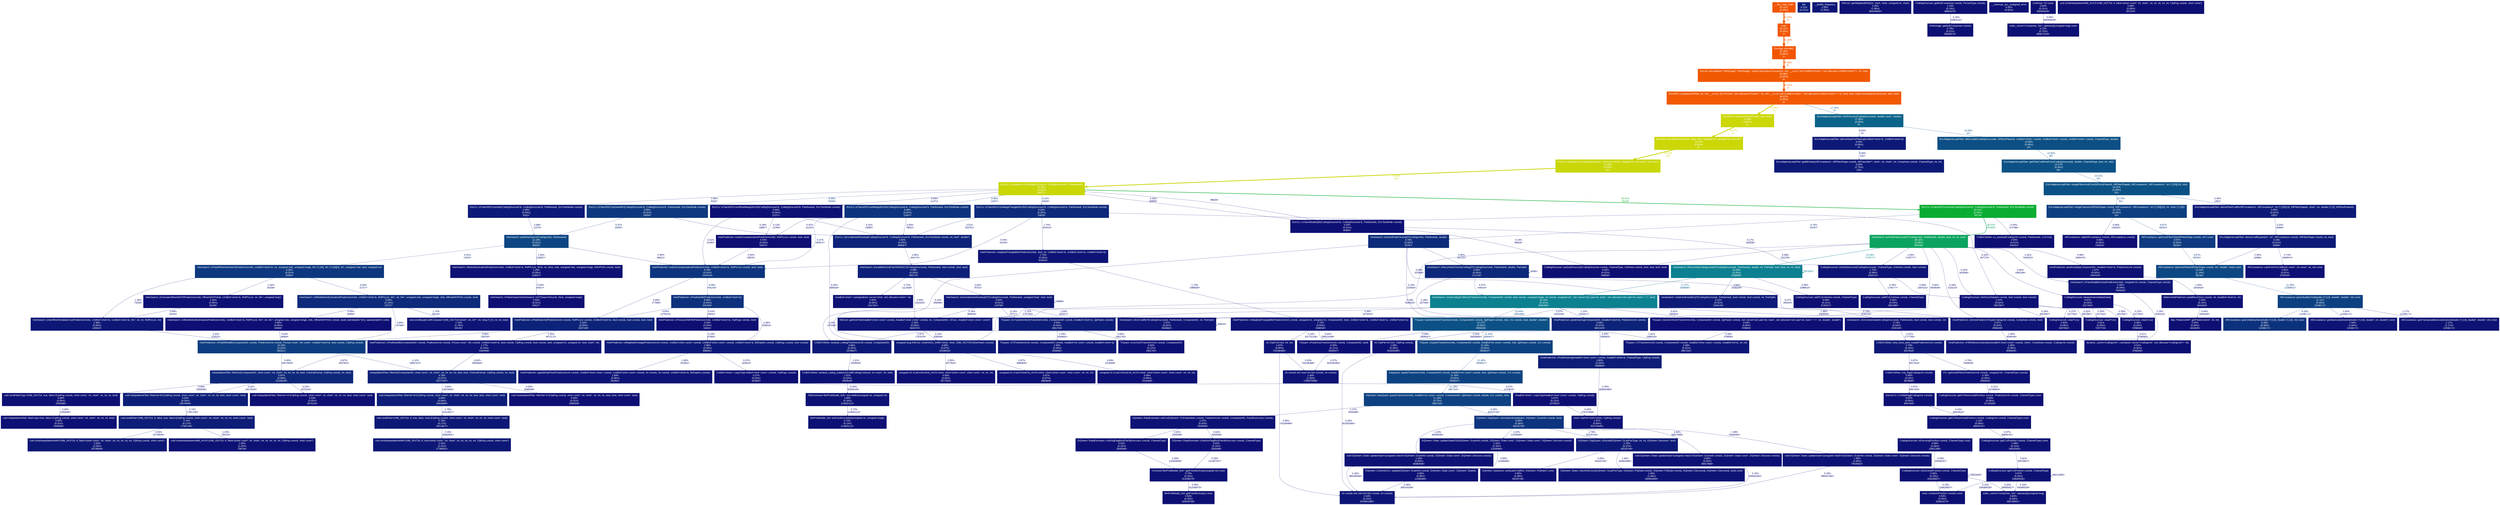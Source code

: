 digraph {
	graph [fontname=Arial, nodesep=0.125, ranksep=0.25];
	node [fontcolor=white, fontname=Arial, height=0, shape=box, style=filled, width=0];
	edge [fontname=Arial];
	1 [color="#f25502", fontcolor="#ffffff", fontsize="10.00", label="main\n91.41%\n(0.00%)\n1×"];
	1 -> 3 [arrowsize="0.96", color="#f25502", fontcolor="#f25502", fontsize="10.00", label="91.35%\n1×", labeldistance="3.65", penwidth="3.65"];
	2 [color="#f25502", fontcolor="#ffffff", fontsize="10.00", label="__libc_start_main\n91.41%\n(0.00%)"];
	2 -> 1 [arrowsize="0.96", color="#f25502", fontcolor="#f25502", fontsize="10.00", label="91.41%\n1×", labeldistance="3.66", penwidth="3.66"];
	3 [color="#f25502", fontcolor="#ffffff", fontsize="10.00", label="EncApp::encode()\n91.35%\n(0.00%)\n1×"];
	3 -> 4 [arrowsize="0.95", color="#f15802", fontcolor="#f15802", fontsize="10.00", label="90.98%\n5×", labeldistance="3.64", penwidth="3.64"];
	4 [color="#f15802", fontcolor="#ffffff", fontsize="10.00", label="EncLib::encode(bool, PelStorage*, PelStorage*, InputColourSpaceConversion, std::__cxx11::list<UnitBuf<short>*, std::allocator<UnitBuf<short>*> >&, int&)\n90.98%\n(0.00%)\n5×"];
	4 -> 5 [arrowsize="0.95", color="#f15902", fontcolor="#f15902", fontsize="10.00", label="90.97%\n2×", labeldistance="3.64", penwidth="3.64"];
	5 [color="#f15902", fontcolor="#ffffff", fontsize="10.00", label="EncGOP::compressGOP(int, int, std::__cxx11::list<Picture*, std::allocator<Picture*> >&, std::__cxx11::list<UnitBuf<short>*, std::allocator<UnitBuf<short>*> >&, bool, bool, InputColourSpaceConversion, bool, bool)\n90.97%\n(0.00%)\n2×"];
	5 -> 6 [arrowsize="0.86", color="#cbd706", fontcolor="#cbd706", fontsize="10.00", label="73.48%\n5×", labeldistance="2.94", penwidth="2.94"];
	5 -> 15 [arrowsize="0.42", color="#0c6389", fontcolor="#0c6389", fontsize="10.00", label="17.30%\n5×", labeldistance="0.69", penwidth="0.69"];
	6 [color="#cbd706", fontcolor="#ffffff", fontsize="10.00", label="EncSlice::compressSlice(Picture*, bool, bool)\n73.48%\n(0.00%)\n5×"];
	6 -> 7 [arrowsize="0.86", color="#cbd706", fontcolor="#cbd706", fontsize="10.00", label="73.47%\n5×", labeldistance="2.94", penwidth="2.94"];
	7 [color="#cbd706", fontcolor="#ffffff", fontsize="10.00", label="EncSlice::encodeCtus(Picture*, bool, bool, unsigned int, unsigned int, EncLib*)\n73.47%\n(0.00%)\n5×"];
	7 -> 8 [arrowsize="0.86", color="#c9d706", fontcolor="#c9d706", fontsize="10.00", label="73.29%\n40×", labeldistance="2.93", penwidth="2.93"];
	8 [color="#c9d706", fontcolor="#ffffff", fontsize="10.00", label="EncCu::compressCtu(CodingStructure&, UnitArea const&, unsigned int, int const*, int const*)\n73.29%\n(0.00%)\n40×"];
	8 -> 10 [arrowsize="0.86", color="#c9d706", fontcolor="#c9d706", fontsize="10.00", label="73.28%\n48×", labeldistance="2.93", penwidth="2.93"];
	10 [color="#c9d706", fontcolor="#ffffff", fontsize="10.00", label="EncCu::xCompressCU(CodingStructure*&, CodingStructure*&, Partitioner&)\n73.28%\n(0.01%)\n96677×"];
	10 -> 11 [arrowsize="0.66", color="#0aad32", fontcolor="#0aad32", fontsize="10.00", label="43.91%\n78176×", labeldistance="1.76", penwidth="1.76"];
	10 -> 29 [arrowsize="0.35", color="#0d387f", fontcolor="#0d387f", fontsize="10.00", label="9.55%\n24094×", labeldistance="0.50", penwidth="0.50"];
	10 -> 34 [arrowsize="0.35", color="#0d337e", fontcolor="#0d337e", fontsize="10.00", label="8.48%\n12047×", labeldistance="0.50", penwidth="0.50"];
	10 -> 39 [arrowsize="0.35", color="#0d297b", fontcolor="#0d297b", fontsize="10.00", label="6.32%\n10829×", labeldistance="0.50", penwidth="0.50"];
	10 -> 59 [arrowsize="0.35", color="#0d1977", fontcolor="#0d1977", fontsize="10.00", label="2.99%\n8162×", labeldistance="0.50", penwidth="0.50"];
	10 -> 109 [arrowsize="0.35", color="#0d1174", fontcolor="#0d1174", fontsize="10.00", label="0.94%\n11371×", labeldistance="0.50", penwidth="0.50"];
	10 -> 157 [arrowsize="0.35", color="#0d0f73", fontcolor="#0d0f73", fontsize="10.00", label="0.53%\n60905×", labeldistance="0.50", penwidth="0.50"];
	11 [color="#0aad32", fontcolor="#ffffff", fontsize="10.00", label="EncCu::xCheckRDCostIntra(CodingStructure*&, CodingStructure*&, Partitioner&, EncTestMode const&)\n43.91%\n(0.03%)\n78176×"];
	11 -> 12 [arrowsize="0.60", color="#0ba35f", fontcolor="#0ba35f", fontsize="10.00", label="36.22%\n255426×", labeldistance="1.45", penwidth="1.45"];
	11 -> 37 [arrowsize="0.35", color="#0d2b7b", fontcolor="#0d2b7b", fontsize="10.00", label="6.79%\n33787×", labeldistance="0.50", penwidth="0.50"];
	11 -> 153 [arrowsize="0.35", color="#0d0f73", fontcolor="#0d0f73", fontsize="10.00", label="0.43%\n274788×", labeldistance="0.50", penwidth="0.50"];
	12 [color="#0ba35f", fontcolor="#ffffff", fontsize="10.00", label="IntraSearch::estIntraPredLumaQT(CodingUnit&, Partitioner&, double, bool, int, int, bool)\n36.22%\n(0.28%)\n255426×"];
	12 -> 14 [arrowsize="0.47", color="#0c8090", fontcolor="#0c8090", fontsize="10.00", label="22.09%\n1740777×", labeldistance="0.88", penwidth="0.88"];
	12 -> 43 [arrowsize="0.35", color="#0d1c77", fontcolor="#0d1c77", fontsize="10.00", label="3.56%\n5949548×", labeldistance="0.50", penwidth="0.50"];
	12 -> 58 [arrowsize="0.35", color="#0d1676", fontcolor="#0d1676", fontsize="10.00", label="2.19%\n7640023×", labeldistance="0.50", penwidth="0.50"];
	12 -> 70 [arrowsize="0.35", color="#0d1676", fontcolor="#0d1676", fontsize="10.00", label="2.32%\n7640023×", labeldistance="0.50", penwidth="0.50"];
	12 -> 75 [arrowsize="0.35", color="#0d0e73", fontcolor="#0d0e73", fontsize="10.00", label="0.34%\n513210×", labeldistance="0.50", penwidth="0.50"];
	12 -> 83 [arrowsize="0.35", color="#0d1375", fontcolor="#0d1375", fontsize="10.00", label="1.53%\n1740777×", labeldistance="0.50", penwidth="0.50"];
	12 -> 100 [arrowsize="0.35", color="#0d1174", fontcolor="#0d1174", fontsize="10.00", label="0.98%\n1690475×", labeldistance="0.50", penwidth="0.50"];
	12 -> 101 [arrowsize="0.35", color="#0d0d73", fontcolor="#0d0d73", fontsize="10.00", label="0.15%\n502838×", labeldistance="0.50", penwidth="0.50"];
	12 -> 129 [arrowsize="0.35", color="#0d0f74", fontcolor="#0d0f74", fontsize="10.00", label="0.60%\n1992196×", labeldistance="0.50", penwidth="0.50"];
	12 -> 158 [arrowsize="0.35", color="#0d0e73", fontcolor="#0d0e73", fontsize="10.00", label="0.38%\n251379×", labeldistance="0.50", penwidth="0.50"];
	13 [color="#0c8190", fontcolor="#ffffff", fontsize="10.00", label="IntraSearch::xIntraCodingTUBlock(TransformUnit&, ComponentID const&, bool const&, unsigned long&, int const&, unsigned int*, std::vector<std::pair<int, bool>, std::allocator<std::pair<int, bool> > >*, bool)\n22.14%\n(0.11%)\n2645409×"];
	13 -> 18 [arrowsize="0.36", color="#0d4883", fontcolor="#0d4883", fontsize="10.00", label="12.64%\n2645409×", labeldistance="0.51", penwidth="0.51"];
	13 -> 43 [arrowsize="0.35", color="#0d1174", fontcolor="#0d1174", fontsize="10.00", label="1.15%\n1916417×", labeldistance="0.50", penwidth="0.50"];
	13 -> 52 [arrowsize="0.35", color="#0d1b77", fontcolor="#0d1b77", fontsize="10.00", label="3.39%\n1879453×", labeldistance="0.50", penwidth="0.50"];
	13 -> 73 [arrowsize="0.35", color="#0d1174", fontcolor="#0d1174", fontsize="10.00", label="1.12%\n2787205×", labeldistance="0.50", penwidth="0.50"];
	13 -> 75 [arrowsize="0.35", color="#0d1275", fontcolor="#0d1275", fontsize="10.00", label="1.38%\n2068506×", labeldistance="0.50", penwidth="0.50"];
	13 -> 135 [arrowsize="0.35", color="#0d0f73", fontcolor="#0d0f73", fontsize="10.00", label="0.52%\n330304×", labeldistance="0.50", penwidth="0.50"];
	14 [color="#0c8090", fontcolor="#ffffff", fontsize="10.00", label="IntraSearch::xRecurIntraCodingLumaQT(CodingStructure&, Partitioner&, double, int, PartSplit, bool, bool, int, int, bool)\n22.09%\n(0.10%)\n2298580×"];
	14 -> 13 [arrowsize="0.42", color="#0c648a", fontcolor="#0c648a", fontsize="10.00", label="17.57%\n2098985×", labeldistance="0.70", penwidth="0.70"];
	14 -> 14 [arrowsize="0.47", color="#0c8090", fontcolor="#0c8090", fontsize="10.00", label="557803×", labeldistance="0.88", penwidth="0.88"];
	14 -> 55 [arrowsize="0.35", color="#0d1976", fontcolor="#0d1976", fontsize="10.00", label="2.84%\n2038234×", labeldistance="0.50", penwidth="0.50"];
	14 -> 142 [arrowsize="0.35", color="#0d0e73", fontcolor="#0d0e73", fontsize="10.00", label="0.36%\n2398810×", labeldistance="0.50", penwidth="0.50"];
	15 [color="#0c6389", fontcolor="#ffffff", fontsize="10.00", label="EncAdaptiveLoopFilter::ALFProcess(CodingStructure&, double const*, double)\n17.30%\n(0.00%)\n5×"];
	15 -> 19 [arrowsize="0.37", color="#0d4f85", fontcolor="#0d4f85", fontsize="10.00", label="13.93%\n10×", labeldistance="0.56", penwidth="0.56"];
	15 -> 56 [arrowsize="0.35", color="#0d1977", fontcolor="#0d1977", fontsize="10.00", label="3.00%\n5×", labeldistance="0.50", penwidth="0.50"];
	16 [color="#0c5185", fontcolor="#ffffff", fontsize="10.00", label="EncAdaptiveLoopFilter::getFilterCoeffAndCost(CodingStructure&, double, ChannelType, bool, int, int&)\n14.27%\n(0.00%)\n82×"];
	16 -> 17 [arrowsize="0.38", color="#0c5185", fontcolor="#0c5185", fontsize="10.00", label="14.21%\n52×", labeldistance="0.57", penwidth="0.57"];
	17 [color="#0c5185", fontcolor="#ffffff", fontsize="10.00", label="EncAdaptiveLoopFilter::mergeFiltersAndCost(AlfSliceParam&, AlfFilterShape&, AlfCovariance*, AlfCovariance*, int (*) [25][13], int&)\n14.21%\n(0.00%)\n52×"];
	17 -> 26 [arrowsize="0.35", color="#0d3e81", fontcolor="#0d3e81", fontsize="10.00", label="10.72%\n52×", labeldistance="0.50", penwidth="0.50"];
	17 -> 53 [arrowsize="0.35", color="#0d1b77", fontcolor="#0d1b77", fontsize="10.00", label="3.45%\n1352×", labeldistance="0.50", penwidth="0.50"];
	18 [color="#0c5185", fontcolor="#ffffff", fontsize="10.00", label="TrQuant::transformNxN(TransformUnit&, ComponentID const&, QpParam const&, int&, Ctx const&, bool, double*, double*)\n14.17%\n(0.03%)\n2965626×"];
	18 -> 22 [arrowsize="0.35", color="#0d4282", fontcolor="#0d4282", fontsize="10.00", label="11.44%\n2906547×", labeldistance="0.50", penwidth="0.50"];
	18 -> 74 [arrowsize="0.35", color="#0d1475", fontcolor="#0d1475", fontsize="10.00", label="1.81%\n2488243×", labeldistance="0.50", penwidth="0.50"];
	18 -> 136 [arrowsize="0.35", color="#0d0f74", fontcolor="#0d0f74", fontsize="10.00", label="0.59%\n2906547×", labeldistance="0.50", penwidth="0.50"];
	19 [color="#0d4f85", fontcolor="#ffffff", fontsize="10.00", label="EncAdaptiveLoopFilter::alfEncoder(CodingStructure&, AlfSliceParam&, UnitBuf<short> const&, UnitBuf<short> const&, UnitBuf<short> const&, ChannelType, double)\n13.93%\n(0.00%)\n10×"];
	19 -> 16 [arrowsize="0.37", color="#0d4f85", fontcolor="#0d4f85", fontsize="10.00", label="13.92%\n80×", labeldistance="0.56", penwidth="0.56"];
	20 [color="#0d4783", fontcolor="#ffffff", fontsize="10.00", label="AlfCovariance::optimizeFilter(AlfFilterShape const&, int*, double*, bool) const\n12.45%\n(1.14%)\n85238×"];
	20 -> 25 [arrowsize="0.35", color="#0d4081", fontcolor="#0d4081", fontsize="10.00", label="11.05%\n12369921×", labeldistance="0.50", penwidth="0.50"];
	21 [color="#0d4682", fontcolor="#ffffff", fontsize="10.00", label="InterSearch::predInterSearch(CodingUnit&, Partitioner&)\n12.19%\n(0.01%)\n46925×"];
	21 -> 30 [arrowsize="0.35", color="#0d377f", fontcolor="#0d377f", fontsize="10.00", label="9.25%\n10000×", labeldistance="0.50", penwidth="0.50"];
	21 -> 32 [arrowsize="0.35", color="#0d1074", fontcolor="#0d1074", fontsize="10.00", label="0.90%\n90812×", labeldistance="0.50", penwidth="0.50"];
	21 -> 92 [arrowsize="0.35", color="#0d1274", fontcolor="#0d1274", fontsize="10.00", label="1.29%\n118007×", labeldistance="0.50", penwidth="0.50"];
	22 [color="#0d4282", fontcolor="#ffffff", fontsize="10.00", label="TrQuant::xQuant(TransformUnit&, ComponentID const&, AreaBuf<int const> const&, int&, QpParam const&, Ctx const&)\n11.44%\n(0.04%)\n2906547×"];
	22 -> 23 [arrowsize="0.35", color="#0d4281", fontcolor="#0d4281", fontsize="10.00", label="11.40%\n2906547×", labeldistance="0.50", penwidth="0.50"];
	23 [color="#0d4281", fontcolor="#ffffff", fontsize="10.00", label="DepQuant::quant(TransformUnit&, ComponentID const&, AreaBuf<int const> const&, int&, QpParam const&, Ctx const&)\n11.40%\n(0.00%)\n2906547×"];
	23 -> 24 [arrowsize="0.35", color="#0d4181", fontcolor="#0d4181", fontsize="10.00", label="11.18%\n2867102×", labeldistance="0.50", penwidth="0.50"];
	24 [color="#0d4181", fontcolor="#ffffff", fontsize="10.00", label="DQIntern::DepQuant::quant(TransformUnit&, AreaBuf<int const> const&, ComponentID, QpParam const&, double, Ctx const&, int&)\n11.18%\n(0.72%)\n2867102×"];
	24 -> 33 [arrowsize="0.35", color="#0d347e", fontcolor="#0d347e", fontsize="10.00", label="8.59%\n65225746×", labeldistance="0.50", penwidth="0.50"];
	24 -> 88 [arrowsize="0.35", color="#0d1375", fontcolor="#0d1375", fontsize="10.00", label="1.47%\n2500099×", labeldistance="0.50", penwidth="0.50"];
	25 [color="#0d4081", fontcolor="#ffffff", fontsize="10.00", label="AlfCovariance::gnsSolveByChol(double (*) [13], double*, double*, int) const\n11.11%\n(0.03%)\n12438171×"];
	25 -> 35 [arrowsize="0.35", color="#0d327d", fontcolor="#0d327d", fontsize="10.00", label="8.28%\n12438171×", labeldistance="0.50", penwidth="0.50"];
	25 -> 85 [arrowsize="0.35", color="#0d1475", fontcolor="#0d1475", fontsize="10.00", label="1.64%\n12438171×", labeldistance="0.50", penwidth="0.50"];
	25 -> 95 [arrowsize="0.35", color="#0d1274", fontcolor="#0d1274", fontsize="10.00", label="1.17%\n12438171×", labeldistance="0.50", penwidth="0.50"];
	26 [color="#0d3e81", fontcolor="#ffffff", fontsize="10.00", label="EncAdaptiveLoopFilter::mergeClasses(AlfFilterShape const&, AlfCovariance*, AlfCovariance*, int (*) [25][13], int, short (*) [25])\n10.72%\n(0.00%)\n52×"];
	26 -> 28 [arrowsize="0.35", color="#0d3a80", fontcolor="#0d3a80", fontsize="10.00", label="9.97%\n68250×", labeldistance="0.50", penwidth="0.50"];
	26 -> 128 [arrowsize="0.35", color="#0d0f74", fontcolor="#0d0f74", fontsize="10.00", label="0.66%\n135200×", labeldistance="0.50", penwidth="0.50"];
	27 [color="#0d3c80", fontcolor="#ffffff", fontsize="10.00", label="InterPrediction::xPredAffineBlk(ComponentID const&, PredictionUnit const&, Picture const*, Mv const*, UnitBuf<short>&, bool const&, ClpRng const&)\n10.29%\n(0.22%)\n556311×"];
	27 -> 40 [arrowsize="0.35", color="#0d2379", fontcolor="#0d2379", fontsize="10.00", label="5.08%\n26574656×", labeldistance="0.50", penwidth="0.50"];
	27 -> 45 [arrowsize="0.35", color="#0d1e78", fontcolor="#0d1e78", fontsize="10.00", label="4.10%\n18957207×", labeldistance="0.50", penwidth="0.50"];
	28 [color="#0d3a80", fontcolor="#ffffff", fontsize="10.00", label="AlfCovariance::optimizeFilterClip(AlfFilterShape const&, int*) const\n9.97%\n(0.00%)\n68250×"];
	28 -> 20 [arrowsize="0.35", color="#0d3a80", fontcolor="#0d3a80", fontsize="10.00", label="9.97%\n68250×", labeldistance="0.50", penwidth="0.50"];
	29 [color="#0d387f", fontcolor="#ffffff", fontsize="10.00", label="EncCu::xCheckRDCostInterIMV(CodingStructure*&, CodingStructure*&, Partitioner&, EncTestMode const&)\n9.55%\n(0.01%)\n24094×"];
	29 -> 21 [arrowsize="0.35", color="#0d377f", fontcolor="#0d377f", fontsize="10.00", label="9.32%\n35850×", labeldistance="0.50", penwidth="0.50"];
	29 -> 44 [arrowsize="0.35", color="#0d0d73", fontcolor="#0d0d73", fontsize="10.00", label="0.18%\n16887×", labeldistance="0.50", penwidth="0.50"];
	30 [color="#0d377f", fontcolor="#ffffff", fontsize="10.00", label="InterSearch::xPredAffineInterSearch(PredictionUnit&, UnitBuf<short>&, int, unsigned int&, unsigned long&, Mv (*) [33], Mv (*) [33][3], int*, unsigned char, bool, unsigned int)\n9.25%\n(0.01%)\n10000×"];
	30 -> 38 [arrowsize="0.35", color="#0d2a7b", fontcolor="#0d2a7b", fontsize="10.00", label="6.69%\n22727×", labeldistance="0.50", penwidth="0.50"];
	30 -> 69 [arrowsize="0.35", color="#0d1375", fontcolor="#0d1375", fontsize="10.00", label="1.39%\n73206×", labeldistance="0.50", penwidth="0.50"];
	30 -> 104 [arrowsize="0.35", color="#0d1174", fontcolor="#0d1174", fontsize="10.00", label="1.02%\n26158×", labeldistance="0.50", penwidth="0.50"];
	32 [color="#0d347e", fontcolor="#ffffff", fontsize="10.00", label="InterPrediction::motionCompensation(PredictionUnit&, UnitBuf<short>&, RefPicList const&, bool, bool)\n8.78%\n(0.01%)\n1184319×"];
	32 -> 36 [arrowsize="0.35", color="#0d317d", fontcolor="#0d317d", fontsize="10.00", label="8.06%\n945258×", labeldistance="0.50", penwidth="0.50"];
	32 -> 42 [arrowsize="0.35", color="#0d0f74", fontcolor="#0d0f74", fontsize="10.00", label="0.60%\n177690×", labeldistance="0.50", penwidth="0.50"];
	33 [color="#0d347e", fontcolor="#ffffff", fontsize="10.00", label="DQIntern::DepQuant::xDecideAndUpdate(int, DQIntern::ScanInfo const&, bool)\n8.59%\n(0.38%)\n65225746×"];
	33 -> 62 [arrowsize="0.35", color="#0d1976", fontcolor="#0d1976", fontsize="10.00", label="2.79%\n65225746×", labeldistance="0.50", penwidth="0.50"];
	33 -> 89 [arrowsize="0.35", color="#0d1275", fontcolor="#0d1275", fontsize="10.00", label="1.38%\n74535452×", labeldistance="0.50", penwidth="0.50"];
	33 -> 94 [arrowsize="0.35", color="#0d1274", fontcolor="#0d1274", fontsize="10.00", label="1.23%\n66380936×", labeldistance="0.50", penwidth="0.50"];
	33 -> 105 [arrowsize="0.35", color="#0d1174", fontcolor="#0d1174", fontsize="10.00", label="1.02%\n12200984×", labeldistance="0.50", penwidth="0.50"];
	33 -> 117 [arrowsize="0.35", color="#0d1074", fontcolor="#0d1074", fontsize="10.00", label="0.82%\n58917868×", labeldistance="0.50", penwidth="0.50"];
	34 [color="#0d337e", fontcolor="#ffffff", fontsize="10.00", label="EncCu::xCheckRDCostMerge2Nx2N(CodingStructure*&, CodingStructure*&, Partitioner&, EncTestMode const&)\n8.48%\n(0.02%)\n12047×"];
	34 -> 32 [arrowsize="0.35", color="#0d297b", fontcolor="#0d297b", fontsize="10.00", label="6.37%\n640872×", labeldistance="0.50", penwidth="0.50"];
	34 -> 44 [arrowsize="0.35", color="#0d1074", fontcolor="#0d1074", fontsize="10.00", label="0.83%\n78621×", labeldistance="0.50", penwidth="0.50"];
	34 -> 58 [arrowsize="0.35", color="#0d0e73", fontcolor="#0d0e73", fontsize="10.00", label="0.20%\n686428×", labeldistance="0.50", penwidth="0.50"];
	34 -> 145 [arrowsize="0.35", color="#0d0e73", fontcolor="#0d0e73", fontsize="10.00", label="0.41%\n41215×", labeldistance="0.50", penwidth="0.50"];
	35 [color="#0d327d", fontcolor="#ffffff", fontsize="10.00", label="AlfCovariance::gnsCholeskyDec(double (*) [13], double (*) [13], int) const\n8.28%\n(8.28%)\n12438171×"];
	36 [color="#0d317d", fontcolor="#ffffff", fontsize="10.00", label="InterPrediction::xPredInterBi(PredictionUnit&, UnitBuf<short>&)\n8.06%\n(0.03%)\n945258×"];
	36 -> 42 [arrowsize="0.35", color="#0d2179", fontcolor="#0d2179", fontsize="10.00", label="4.63%\n1379419×", labeldistance="0.50", penwidth="0.50"];
	36 -> 60 [arrowsize="0.35", color="#0d1876", fontcolor="#0d1876", fontsize="10.00", label="2.68%\n929616×", labeldistance="0.50", penwidth="0.50"];
	36 -> 152 [arrowsize="0.35", color="#0d0f73", fontcolor="#0d0f73", fontsize="10.00", label="0.53%\n15642×", labeldistance="0.50", penwidth="0.50"];
	37 [color="#0d2b7b", fontcolor="#ffffff", fontsize="10.00", label="IntraSearch::estIntraPredChromaQT(CodingUnit&, Partitioner&, double)\n6.79%\n(0.00%)\n33787×"];
	37 -> 41 [arrowsize="0.35", color="#0d277a", fontcolor="#0d277a", fontsize="10.00", label="5.95%\n202722×", labeldistance="0.50", penwidth="0.50"];
	37 -> 43 [arrowsize="0.35", color="#0d0d73", fontcolor="#0d0d73", fontsize="10.00", label="0.13%\n224350×", labeldistance="0.50", penwidth="0.50"];
	37 -> 55 [arrowsize="0.35", color="#0d0e73", fontcolor="#0d0e73", fontsize="10.00", label="0.28%\n201906×", labeldistance="0.50", penwidth="0.50"];
	37 -> 58 [arrowsize="0.35", color="#0d0d73", fontcolor="#0d0d73", fontsize="10.00", label="0.10%\n359498×", labeldistance="0.50", penwidth="0.50"];
	38 [color="#0d2a7b", fontcolor="#ffffff", fontsize="10.00", label="InterSearch::xAffineMotionEstimation(PredictionUnit&, UnitBuf<short>&, RefPicList, Mv*, int, Mv*, unsigned int&, unsigned long&, int&, AffineAMVPInfo const&, bool)\n6.69%\n(0.13%)\n22727×"];
	38 -> 27 [arrowsize="0.35", color="#0d1c77", fontcolor="#0d1c77", fontsize="10.00", label="3.66%\n197565×", labeldistance="0.50", penwidth="0.50"];
	38 -> 81 [arrowsize="0.35", color="#0d1475", fontcolor="#0d1475", fontsize="10.00", label="1.70%\n69145×", labeldistance="0.50", penwidth="0.50"];
	38 -> 130 [arrowsize="0.35", color="#0d0f74", fontcolor="#0d0f74", fontsize="10.00", label="0.65%\n34069×", labeldistance="0.50", penwidth="0.50"];
	39 [color="#0d297b", fontcolor="#ffffff", fontsize="10.00", label="EncCu::xCheckRDCostMergeTriangle2Nx2N(CodingStructure*&, CodingStructure*&, Partitioner&, EncTestMode const&)\n6.32%\n(0.02%)\n10829×"];
	39 -> 32 [arrowsize="0.35", color="#0d0f73", fontcolor="#0d0f73", fontsize="10.00", label="0.54%\n54145×", labeldistance="0.50", penwidth="0.50"];
	39 -> 44 [arrowsize="0.35", color="#0d1c77", fontcolor="#0d1c77", fontsize="10.00", label="3.51%\n333791×", labeldistance="0.50", penwidth="0.50"];
	39 -> 79 [arrowsize="0.35", color="#0d1475", fontcolor="#0d1475", fontsize="10.00", label="1.74%\n424419×", labeldistance="0.50", penwidth="0.50"];
	39 -> 101 [arrowsize="0.35", color="#0d0d73", fontcolor="#0d0d73", fontsize="10.00", label="0.10%\n347179×", labeldistance="0.50", penwidth="0.50"];
	40 [color="#0d277a", fontcolor="#ffffff", fontsize="10.00", label="InterpolationFilter::filterHor(ComponentID, short const*, int, short*, int, int, int, int, bool, ChromaFormat, ClpRng const&, int, bool)\n5.97%\n(0.09%)\n31220229×"];
	40 -> 48 [arrowsize="0.35", color="#0d1e78", fontcolor="#0d1e78", fontsize="10.00", label="4.02%\n19570949×", labeldistance="0.50", penwidth="0.50"];
	40 -> 111 [arrowsize="0.35", color="#0d1074", fontcolor="#0d1074", fontsize="10.00", label="0.90%\n2355086×", labeldistance="0.50", penwidth="0.50"];
	40 -> 151 [arrowsize="0.35", color="#0d0f73", fontcolor="#0d0f73", fontsize="10.00", label="0.53%\n2675154×", labeldistance="0.50", penwidth="0.50"];
	41 [color="#0d277a", fontcolor="#ffffff", fontsize="10.00", label="IntraSearch::xRecurIntraChromaCodingQT(CodingStructure&, Partitioner&, double, PartSplit)\n5.95%\n(0.03%)\n211218×"];
	41 -> 13 [arrowsize="0.35", color="#0d2079", fontcolor="#0d2079", fontsize="10.00", label="4.57%\n546424×", labeldistance="0.50", penwidth="0.50"];
	41 -> 41 [arrowsize="0.35", color="#0d277a", fontcolor="#0d277a", fontsize="10.00", label="8496×", labeldistance="0.50", penwidth="0.50"];
	41 -> 43 [arrowsize="0.35", color="#0d0d73", fontcolor="#0d0d73", fontsize="10.00", label="0.16%\n267194×", labeldistance="0.50", penwidth="0.50"];
	41 -> 75 [arrowsize="0.35", color="#0d0e73", fontcolor="#0d0e73", fontsize="10.00", label="0.27%\n405444×", labeldistance="0.50", penwidth="0.50"];
	42 [color="#0d2379", fontcolor="#ffffff", fontsize="10.00", label="InterPrediction::xPredInterUni(PredictionUnit const&, RefPicList const&, UnitBuf<short>&, bool const&, bool const&, bool, bool)\n5.22%\n(0.03%)\n1557109×"];
	42 -> 27 [arrowsize="0.35", color="#0d1c77", fontcolor="#0d1c77", fontsize="10.00", label="3.69%\n199155×", labeldistance="0.50", penwidth="0.50"];
	42 -> 78 [arrowsize="0.35", color="#0d1375", fontcolor="#0d1375", fontsize="10.00", label="1.45%\n4472172×", labeldistance="0.50", penwidth="0.50"];
	43 [color="#0d2379", fontcolor="#ffffff", fontsize="10.00", label="IntraPrediction::predIntraAng(ComponentID, AreaBuf<short>&, PredictionUnit const&)\n5.03%\n(0.37%)\n8401324×"];
	43 -> 49 [arrowsize="0.35", color="#0d1d78", fontcolor="#0d1d78", fontsize="10.00", label="3.90%\n7086963×", labeldistance="0.50", penwidth="0.50"];
	43 -> 98 [arrowsize="0.35", color="#0d0e73", fontcolor="#0d0e73", fontsize="10.00", label="0.20%\n93636856×", labeldistance="0.50", penwidth="0.50"];
	44 [color="#0d2279", fontcolor="#ffffff", fontsize="10.00", label="EncCu::xEncodeInterResidual(CodingStructure*&, CodingStructure*&, Partitioner&, EncTestMode const&, int, bool*, double*)\n4.92%\n(0.04%)\n468087×"];
	44 -> 46 [arrowsize="0.35", color="#0d2079", fontcolor="#0d2079", fontsize="10.00", label="4.58%\n484175×", labeldistance="0.50", penwidth="0.50"];
	45 [color="#0d2179", fontcolor="#ffffff", fontsize="10.00", label="InterpolationFilter::filterVer(ComponentID, short const*, int, short*, int, int, int, int, bool, bool, ChromaFormat, ClpRng const&, int, bool)\n4.78%\n(0.07%)\n22077207×"];
	45 -> 50 [arrowsize="0.35", color="#0d1d78", fontcolor="#0d1d78", fontsize="10.00", label="3.84%\n19403960×", labeldistance="0.50", penwidth="0.50"];
	45 -> 131 [arrowsize="0.35", color="#0d0f74", fontcolor="#0d0f74", fontsize="10.00", label="0.63%\n2586508×", labeldistance="0.50", penwidth="0.50"];
	46 [color="#0d2079", fontcolor="#ffffff", fontsize="10.00", label="InterSearch::encodeResAndCalcRdInterCU(CodingStructure&, Partitioner&, bool const&, bool, bool)\n4.58%\n(0.03%)\n484175×"];
	46 -> 65 [arrowsize="0.35", color="#0d1876", fontcolor="#0d1876", fontsize="10.00", label="2.64%\n78722×", labeldistance="0.50", penwidth="0.50"];
	46 -> 73 [arrowsize="0.35", color="#0d0f73", fontcolor="#0d0f73", fontsize="10.00", label="0.59%\n1452525×", labeldistance="0.50", penwidth="0.50"];
	46 -> 108 [arrowsize="0.35", color="#0d1074", fontcolor="#0d1074", fontsize="10.00", label="0.72%\n1112638×", labeldistance="0.50", penwidth="0.50"];
	47 [color="#0d1e78", fontcolor="#ffffff", fontsize="10.00", label="brk\n4.11%\n(4.11%)"];
	48 [color="#0d1e78", fontcolor="#ffffff", fontsize="10.00", label="void InterpolationFilter::filterHor<8>(ClpRng const&, short const*, int, short*, int, int, int, bool, short const*, bool)\n4.02%\n(0.04%)\n19570949×"];
	48 -> 51 [arrowsize="0.35", color="#0d1d78", fontcolor="#0d1d78", fontsize="10.00", label="3.74%\n17487246×", labeldistance="0.50", penwidth="0.50"];
	49 [color="#0d1d78", fontcolor="#ffffff", fontsize="10.00", label="IntraPrediction::xPredIntraAng(AreaBuf<short const> const&, AreaBuf<short>&, ChannelType, ClpRng const&)\n3.90%\n(2.54%)\n7086963×"];
	49 -> 90 [arrowsize="0.35", color="#0d1074", fontcolor="#0d1074", fontsize="10.00", label="0.76%\n306693360×", labeldistance="0.50", penwidth="0.50"];
	50 [color="#0d1d78", fontcolor="#ffffff", fontsize="10.00", label="void InterpolationFilter::filterVer<8>(ClpRng const&, short const*, int, short*, int, int, int, bool, bool, short const*, bool)\n3.84%\n(0.06%)\n19403960×"];
	50 -> 63 [arrowsize="0.35", color="#0d1876", fontcolor="#0d1876", fontsize="10.00", label="2.78%\n16414927×", labeldistance="0.50", penwidth="0.50"];
	51 [color="#0d1d78", fontcolor="#ffffff", fontsize="10.00", label="void simdFilter<(X86_VEXT)4, 8, false, true, false>(ClpRng const&, short const*, int, short*, int, int, int, short const*, bool)\n3.74%\n(0.17%)\n17487246×"];
	51 -> 66 [arrowsize="0.35", color="#0d1776", fontcolor="#0d1776", fontsize="10.00", label="2.53%\n16728549×", labeldistance="0.50", penwidth="0.50"];
	51 -> 102 [arrowsize="0.35", color="#0d1174", fontcolor="#0d1174", fontsize="10.00", label="1.03%\n736704×", labeldistance="0.50", penwidth="0.50"];
	52 [color="#0d1c77", fontcolor="#ffffff", fontsize="10.00", label="TrQuant::invTransformNxN(TransformUnit&, ComponentID const&, AreaBuf<short>&, QpParam const&)\n3.54%\n(0.03%)\n1961702×"];
	52 -> 67 [arrowsize="0.35", color="#0d1776", fontcolor="#0d1776", fontsize="10.00", label="2.49%\n1936681×", labeldistance="0.50", penwidth="0.50"];
	52 -> 133 [arrowsize="0.35", color="#0d0f74", fontcolor="#0d0f74", fontsize="10.00", label="0.60%\n1961702×", labeldistance="0.50", penwidth="0.50"];
	53 [color="#0d1b77", fontcolor="#ffffff", fontsize="10.00", label="EncAdaptiveLoopFilter::deriveFilterCoeffs(AlfCovariance*, AlfCovariance*, int (*) [25][13], AlfFilterShape&, short*, int, double (*) [2], AlfSliceParam&)\n3.45%\n(0.01%)\n1352×"];
	53 -> 54 [arrowsize="0.35", color="#0d1a77", fontcolor="#0d1a77", fontsize="10.00", label="3.23%\n16958×", labeldistance="0.50", penwidth="0.50"];
	54 [color="#0d1a77", fontcolor="#ffffff", fontsize="10.00", label="EncAdaptiveLoopFilter::deriveCoeffQuant(int*, int*, AlfCovariance const&, AlfFilterShape const&, int, bool)\n3.23%\n(0.01%)\n16988×"];
	54 -> 20 [arrowsize="0.35", color="#0d1776", fontcolor="#0d1776", fontsize="10.00", label="2.48%\n16988×", labeldistance="0.50", penwidth="0.50"];
	54 -> 118 [arrowsize="0.35", color="#0d1074", fontcolor="#0d1074", fontsize="10.00", label="0.74%\n3459974×", labeldistance="0.50", penwidth="0.50"];
	55 [color="#0d1a77", fontcolor="#ffffff", fontsize="10.00", label="IntraSearch::xGetIntraFracBitsQT(CodingStructure&, Partitioner&, bool const&, bool const&, int, PartSplit)\n3.12%\n(0.01%)\n2240140×"];
	55 -> 76 [arrowsize="0.35", color="#0d1575", fontcolor="#0d1575", fontsize="10.00", label="2.07%\n2442046×", labeldistance="0.50", penwidth="0.50"];
	55 -> 121 [arrowsize="0.35", color="#0d1074", fontcolor="#0d1074", fontsize="10.00", label="0.73%\n2240140×", labeldistance="0.50", penwidth="0.50"];
	56 [color="#0d1977", fontcolor="#ffffff", fontsize="10.00", label="EncAdaptiveLoopFilter::deriveStatsForFiltering(UnitBuf<short>&, UnitBuf<short>&)\n3.00%\n(0.00%)\n5×"];
	56 -> 57 [arrowsize="0.35", color="#0d1977", fontcolor="#0d1977", fontsize="10.00", label="3.00%\n120×", labeldistance="0.50", penwidth="0.50"];
	57 [color="#0d1977", fontcolor="#ffffff", fontsize="10.00", label="EncAdaptiveLoopFilter::getBlkStats(AlfCovariance*, AlfFilterShape const&, AlfClassifier**, short*, int, short*, int, CompArea const&, ChannelType, int, int)\n3.00%\n(2.75%)\n120×"];
	58 [color="#0d1977", fontcolor="#ffffff", fontsize="10.00", label="unsigned long RdCost::xGetHADs_SIMD<short, short, (X86_VEXT)4>(DistParam const&)\n3.00%\n(0.07%)\n10438516×"];
	58 -> 114 [arrowsize="0.35", color="#0d1074", fontcolor="#0d1074", fontsize="10.00", label="0.87%\n4885805×", labeldistance="0.50", penwidth="0.50"];
	58 -> 126 [arrowsize="0.35", color="#0d1074", fontcolor="#0d1074", fontsize="10.00", label="0.69%\n2319408×", labeldistance="0.50", penwidth="0.50"];
	58 -> 144 [arrowsize="0.35", color="#0d0f73", fontcolor="#0d0f73", fontsize="10.00", label="0.55%\n5077922×", labeldistance="0.50", penwidth="0.50"];
	59 [color="#0d1977", fontcolor="#ffffff", fontsize="10.00", label="EncCu::xCheckRDCostInter(CodingStructure*&, CodingStructure*&, Partitioner&, EncTestMode const&)\n2.99%\n(0.00%)\n8162×"];
	59 -> 21 [arrowsize="0.35", color="#0d1976", fontcolor="#0d1976", fontsize="10.00", label="2.88%\n11075×", labeldistance="0.50", penwidth="0.50"];
	60 [color="#0d1976", fontcolor="#ffffff", fontsize="10.00", label="InterPrediction::xWeightedAverage(PredictionUnit const&, UnitBuf<short const> const&, UnitBuf<short const> const&, UnitBuf<short>&, BitDepths const&, ClpRngs const&, bool const&)\n2.88%\n(0.00%)\n996681×"];
	60 -> 82 [arrowsize="0.35", color="#0d1475", fontcolor="#0d1475", fontsize="10.00", label="1.69%\n291891×", labeldistance="0.50", penwidth="0.50"];
	60 -> 138 [arrowsize="0.35", color="#0d0f73", fontcolor="#0d0f73", fontsize="10.00", label="0.57%\n422814×", labeldistance="0.50", penwidth="0.50"];
	61 [color="#0d1976", fontcolor="#ffffff", fontsize="10.00", label="CABACWriter::residual_coding(TransformUnit const&, ComponentID)\n2.86%\n(0.23%)\n2576607×"];
	61 -> 87 [arrowsize="0.35", color="#0d1375", fontcolor="#0d1375", fontsize="10.00", label="1.51%\n4059546×", labeldistance="0.50", penwidth="0.50"];
	62 [color="#0d1976", fontcolor="#ffffff", fontsize="10.00", label="DQIntern::DepQuant::xDecide(DQIntern::ScanPosType, int, int, DQIntern::Decision*, bool)\n2.79%\n(0.37%)\n65225746×"];
	62 -> 86 [arrowsize="0.35", color="#0d1375", fontcolor="#0d1375", fontsize="10.00", label="1.56%\n260902984×", labeldistance="0.50", penwidth="0.50"];
	62 -> 143 [arrowsize="0.35", color="#0d0f73", fontcolor="#0d0f73", fontsize="10.00", label="0.55%\n65225746×", labeldistance="0.50", penwidth="0.50"];
	63 [color="#0d1876", fontcolor="#ffffff", fontsize="10.00", label="void simdFilter<(X86_VEXT)4, 8, true, false, true>(ClpRng const&, short const*, int, short*, int, int, int, short const*, bool)\n2.78%\n(0.17%)\n16414927×"];
	63 -> 68 [arrowsize="0.35", color="#0d1676", fontcolor="#0d1676", fontsize="10.00", label="2.18%\n16082901×", labeldistance="0.50", penwidth="0.50"];
	64 [color="#0d1876", fontcolor="#ffffff", fontsize="10.00", label="CABACWriter::intra_luma_pred_mode(PredictionUnit const&)\n2.70%\n(0.15%)\n9417816×"];
	64 -> 113 [arrowsize="0.35", color="#0d1074", fontcolor="#0d1074", fontsize="10.00", label="0.87%\n9417816×", labeldistance="0.50", penwidth="0.50"];
	64 -> 119 [arrowsize="0.35", color="#0d1074", fontcolor="#0d1074", fontsize="10.00", label="0.70%\n7569559×", labeldistance="0.50", penwidth="0.50"];
	65 [color="#0d1876", fontcolor="#ffffff", fontsize="10.00", label="InterSearch::xEstimateInterResidualQT(CodingStructure&, Partitioner&, unsigned long*, bool, bool)\n2.64%\n(0.01%)\n118708×"];
	65 -> 18 [arrowsize="0.35", color="#0d1375", fontcolor="#0d1375", fontsize="10.00", label="1.53%\n320217×", labeldistance="0.50", penwidth="0.50"];
	65 -> 52 [arrowsize="0.35", color="#0d0d73", fontcolor="#0d0d73", fontsize="10.00", label="0.14%\n75717×", labeldistance="0.50", penwidth="0.50"];
	65 -> 61 [arrowsize="0.35", color="#0d0d73", fontcolor="#0d0d73", fontsize="10.00", label="0.15%\n137438×", labeldistance="0.50", penwidth="0.50"];
	65 -> 65 [arrowsize="0.35", color="#0d1876", fontcolor="#0d1876", fontsize="10.00", label="39986×", labeldistance="0.50", penwidth="0.50"];
	65 -> 73 [arrowsize="0.35", color="#0d0d73", fontcolor="#0d0d73", fontsize="10.00", label="0.16%\n388259×", labeldistance="0.50", penwidth="0.50"];
	66 [color="#0d1776", fontcolor="#ffffff", fontsize="10.00", label="void simdInterpolateHorM4<(X86_VEXT)4, 8, false>(short const*, int, short*, int, int, int, int, int, ClpRng const&, short const*)\n2.53%\n(2.53%)\n16728549×"];
	67 [color="#0d1776", fontcolor="#ffffff", fontsize="10.00", label="TrQuant::xIT(TransformUnit const&, ComponentID const&, AreaBuf<int const> const&, AreaBuf<short>&)\n2.49%\n(0.30%)\n1936681×"];
	68 [color="#0d1776", fontcolor="#ffffff", fontsize="10.00", label="void simdInterpolateVerM4<(X86_VEXT)4, 8, true>(short const*, int, short*, int, int, int, int, int, ClpRng const&, short const*)\n2.41%\n(2.41%)\n17786031×"];
	69 [color="#0d1776", fontcolor="#ffffff", fontsize="10.00", label="InterSearch::xGetAffineTemplateCost(PredictionUnit&, UnitBuf<short>&, UnitBuf<short>&, Mv*, int, int, RefPicList, int)\n2.38%\n(0.00%)\n125522×"];
	69 -> 27 [arrowsize="0.35", color="#0d1676", fontcolor="#0d1676", fontsize="10.00", label="2.32%\n125522×", labeldistance="0.50", penwidth="0.50"];
	70 [color="#0d1676", fontcolor="#ffffff", fontsize="10.00", label="IntraSearch::xFracModeBitsIntra(PredictionUnit&, unsigned int const&, ChannelType const&)\n2.32%\n(0.04%)\n7640023×"];
	70 -> 64 [arrowsize="0.35", color="#0d1676", fontcolor="#0d1676", fontsize="10.00", label="2.19%\n7640023×", labeldistance="0.50", penwidth="0.50"];
	71 [color="#0d1676", fontcolor="#ffffff", fontsize="10.00", label="__profile_frequency\n2.28%\n(2.28%)"];
	72 [color="#0d1676", fontcolor="#ffffff", fontsize="10.00", label="int const& std::min<int>(int const&, int const&)\n2.24%\n(2.24%)\n3378641980×"];
	73 [color="#0d1676", fontcolor="#ffffff", fontsize="10.00", label="RdCost::getDistPart(AreaBuf<short const> const&, AreaBuf<short const> const&, int, ComponentID, DFunc, AreaBuf<short const> const*)\n2.18%\n(0.03%)\n5402474×"];
	73 -> 58 [arrowsize="0.35", color="#0d0d73", fontcolor="#0d0d73", fontsize="10.00", label="0.15%\n526926×", labeldistance="0.50", penwidth="0.50"];
	74 [color="#0d1575", fontcolor="#ffffff", fontsize="10.00", label="TrQuant::xT(TransformUnit const&, ComponentID const&, AreaBuf<short const> const&, AreaBuf<int>&, int, int)\n2.08%\n(0.31%)\n2867102×"];
	75 [color="#0d1575", fontcolor="#ffffff", fontsize="10.00", label="IntraPrediction::initIntraPatternChType(CodingUnit const&, CompArea const&, bool)\n2.07%\n(0.02%)\n3099439×"];
	75 -> 77 [arrowsize="0.35", color="#0d1475", fontcolor="#0d1475", fontsize="10.00", label="1.85%\n3099439×", labeldistance="0.50", penwidth="0.50"];
	76 [color="#0d1575", fontcolor="#ffffff", fontsize="10.00", label="IntraSearch::xEncCoeffQT(CodingStructure&, Partitioner&, ComponentID, int, PartSplit)\n2.07%\n(0.02%)\n2506662×"];
	76 -> 61 [arrowsize="0.35", color="#0d1575", fontcolor="#0d1575", fontsize="10.00", label="1.97%\n1767878×", labeldistance="0.50", penwidth="0.50"];
	76 -> 76 [arrowsize="0.35", color="#0d1575", fontcolor="#0d1575", fontsize="10.00", label="64616×", labeldistance="0.50", penwidth="0.50"];
	77 [color="#0d1475", fontcolor="#ffffff", fontsize="10.00", label="IntraPrediction::xFillReferenceSamples(AreaBuf<short const> const&, short*, CompArea const&, CodingUnit const&)\n1.85%\n(0.38%)\n3099439×"];
	78 [color="#0d1475", fontcolor="#ffffff", fontsize="10.00", label="InterPrediction::xPredInterBlk(ComponentID const&, PredictionUnit const&, Picture const*, Mv const&, UnitBuf<short>&, bool const&, ClpRng const&, bool const&, bool, unsigned int, unsigned int, bool, short*, int)\n1.77%\n(0.10%)\n5464958×"];
	78 -> 40 [arrowsize="0.35", color="#0d1074", fontcolor="#0d1074", fontsize="10.00", label="0.87%\n4557601×", labeldistance="0.50", penwidth="0.50"];
	78 -> 45 [arrowsize="0.35", color="#0d0f74", fontcolor="#0d0f74", fontsize="10.00", label="0.62%\n2856084×", labeldistance="0.50", penwidth="0.50"];
	79 [color="#0d1475", fontcolor="#ffffff", fontsize="10.00", label="InterPrediction::weightedTriangleBlk(PredictionUnit&, bool, int, UnitBuf<short>&, UnitBuf<short>&, UnitBuf<short>&)\n1.74%\n(0.00%)\n424533×"];
	79 -> 80 [arrowsize="0.35", color="#0d1475", fontcolor="#0d1475", fontsize="10.00", label="1.73%\n1088030×", labeldistance="0.50", penwidth="0.50"];
	80 [color="#0d1475", fontcolor="#ffffff", fontsize="10.00", label="InterPrediction::xWeightedTriangleBlk(PredictionUnit const&, unsigned int, unsigned int, ComponentID, bool, UnitBuf<short>&, UnitBuf<short>&, UnitBuf<short>&)\n1.73%\n(0.53%)\n1088030×"];
	80 -> 84 [arrowsize="0.35", color="#0d0e73", fontcolor="#0d0e73", fontsize="10.00", label="0.23%\n101731236×", labeldistance="0.50", penwidth="0.50"];
	80 -> 98 [arrowsize="0.35", color="#0d0f74", fontcolor="#0d0f74", fontsize="10.00", label="0.64%\n299322048×", labeldistance="0.50", penwidth="0.50"];
	81 [color="#0d1475", fontcolor="#ffffff", fontsize="10.00", label="void simdEqualCoeffComputer<(X86_VEXT)4>(short*, int, int**, int, long (*) [7], int, int, bool)\n1.70%\n(1.70%)\n69145×"];
	82 [color="#0d1475", fontcolor="#ffffff", fontsize="10.00", label="InterPrediction::applyBiOptFlow(PredictionUnit const&, UnitBuf<short const> const&, UnitBuf<short const> const&, int const&, int const&, UnitBuf<short>&, BitDepths const&)\n1.69%\n(0.06%)\n291891×"];
	83 [color="#0d1475", fontcolor="#ffffff", fontsize="10.00", label="CodingStructure::initSubStructure(CodingStructure&, ChannelType, UnitArea const&, bool const&)\n1.70%\n(0.08%)\n1934131×"];
	83 -> 101 [arrowsize="0.35", color="#0d0f73", fontcolor="#0d0f73", fontsize="10.00", label="0.58%\n1934131×", labeldistance="0.50", penwidth="0.50"];
	83 -> 156 [arrowsize="0.35", color="#0d0e73", fontcolor="#0d0e73", fontsize="10.00", label="0.34%\n1740777×", labeldistance="0.50", penwidth="0.50"];
	84 [color="#0d1475", fontcolor="#ffffff", fontsize="10.00", label="int Clip3<int>(int, int, int)\n1.67%\n(0.65%)\n731636486×"];
	84 -> 72 [arrowsize="0.35", color="#0d0f73", fontcolor="#0d0f73", fontsize="10.00", label="0.48%\n731636486×", labeldistance="0.50", penwidth="0.50"];
	84 -> 91 [arrowsize="0.35", color="#0d0f73", fontcolor="#0d0f73", fontsize="10.00", label="0.53%\n731636486×", labeldistance="0.50", penwidth="0.50"];
	85 [color="#0d1475", fontcolor="#ffffff", fontsize="10.00", label="AlfCovariance::gnsBacksubstitution(double (*) [13], double*, int, double*) const\n1.64%\n(1.64%)\n12438171×"];
	86 [color="#0d1375", fontcolor="#ffffff", fontsize="10.00", label="DQIntern::State::checkRdCosts(DQIntern::ScanPosType, DQIntern::PQData const&, DQIntern::PQData const&, DQIntern::Decision&, DQIntern::Decision&, bool) const\n1.56%\n(1.56%)\n260902984×"];
	87 [color="#0d1375", fontcolor="#ffffff", fontsize="10.00", label="CABACWriter::residual_coding_subblock(CoeffCodingContext&, int const*, int, int&)\n1.51%\n(0.22%)\n4059546×"];
	87 -> 106 [arrowsize="0.35", color="#0d0f73", fontcolor="#0d0f73", fontsize="10.00", label="0.44%\n50305100×", labeldistance="0.50", penwidth="0.50"];
	88 [color="#0d1375", fontcolor="#ffffff", fontsize="10.00", label="DQIntern::RateEstimator::initCtx(DQIntern::TUParameters const&, TransformUnit const&, ComponentID, FracBitsAccess const&)\n1.47%\n(0.03%)\n2500099×"];
	88 -> 132 [arrowsize="0.35", color="#0d0f74", fontcolor="#0d0f74", fontsize="10.00", label="0.62%\n2500099×", labeldistance="0.50", penwidth="0.50"];
	88 -> 155 [arrowsize="0.35", color="#0d0f73", fontcolor="#0d0f73", fontsize="10.00", label="0.52%\n2500099×", labeldistance="0.50", penwidth="0.50"];
	89 [color="#0d1275", fontcolor="#ffffff", fontsize="10.00", label="void DQIntern::State::updateState<(unsigned char)5>(DQIntern::ScanInfo const&, DQIntern::State const*, DQIntern::Decision const&)\n1.38%\n(1.00%)\n74535452×"];
	89 -> 72 [arrowsize="0.35", color="#0d0e73", fontcolor="#0d0e73", fontsize="10.00", label="0.33%\n496947490×", labeldistance="0.50", penwidth="0.50"];
	90 [color="#0d1274", fontcolor="#ffffff", fontsize="10.00", label="short ClipPel<short>(short, ClpRng const&)\n1.37%\n(0.69%)\n551476445×"];
	91 [color="#0d1274", fontcolor="#ffffff", fontsize="10.00", label="int const& std::max<int>(int const&, int const&)\n1.30%\n(1.30%)\n1780970588×"];
	92 [color="#0d1274", fontcolor="#ffffff", fontsize="10.00", label="InterSearch::xMotionEstimation(PredictionUnit&, UnitBuf<short>&, RefPicList, Mv&, int, Mv&, int&, unsigned int&, unsigned long&, AMVPInfo const&, bool)\n1.29%\n(0.00%)\n118007×"];
	92 -> 150 [arrowsize="0.35", color="#0d0f73", fontcolor="#0d0f73", fontsize="10.00", label="0.53%\n54527×", labeldistance="0.50", penwidth="0.50"];
	93 [color="#0d1274", fontcolor="#ffffff", fontsize="10.00", label="RdCost::getWeightedMSE(int, short, short, unsigned int, short)\n1.25%\n(1.08%)\n384294600×"];
	94 [color="#0d1274", fontcolor="#ffffff", fontsize="10.00", label="void DQIntern::State::updateState<(unsigned char)4>(DQIntern::ScanInfo const&, DQIntern::State const*, DQIntern::Decision const&)\n1.23%\n(0.93%)\n66380936×"];
	94 -> 72 [arrowsize="0.35", color="#0d0e73", fontcolor="#0d0e73", fontsize="10.00", label="0.26%\n388185508×", labeldistance="0.50", penwidth="0.50"];
	95 [color="#0d1274", fontcolor="#ffffff", fontsize="10.00", label="AlfCovariance::gnsTransposeBacksubstitution(double (*) [13], double*, double*, int) const\n1.17%\n(1.17%)\n12438171×"];
	96 [color="#0d1174", fontcolor="#ffffff", fontsize="10.00", label="CodingStructure::getCURestricted(Position const&, CodingUnit const&, ChannelType) const\n1.12%\n(0.08%)\n48809761×"];
	96 -> 99 [arrowsize="0.35", color="#0d1174", fontcolor="#0d1174", fontsize="10.00", label="0.97%\n48809761×", labeldistance="0.50", penwidth="0.50"];
	97 [color="#0d1174", fontcolor="#ffffff", fontsize="10.00", label="CodingStructure::getBuf(CompArea const&, PictureType const&)\n1.10%\n(0.14%)\n48804378×"];
	97 -> 120 [arrowsize="0.35", color="#0d0e73", fontcolor="#0d0e73", fontsize="10.00", label="0.42%\n33363142×", labeldistance="0.50", penwidth="0.50"];
	98 [color="#0d1174", fontcolor="#ffffff", fontsize="10.00", label="int ClipPel<int>(int, ClpRng const&)\n1.08%\n(0.38%)\n501833395×"];
	98 -> 72 [arrowsize="0.35", color="#0d0e73", fontcolor="#0d0e73", fontsize="10.00", label="0.33%\n501833395×", labeldistance="0.50", penwidth="0.50"];
	98 -> 91 [arrowsize="0.35", color="#0d0e73", fontcolor="#0d0e73", fontsize="10.00", label="0.37%\n501833395×", labeldistance="0.50", penwidth="0.50"];
	99 [color="#0d1174", fontcolor="#ffffff", fontsize="10.00", label="CodingStructure::getCU(Position const&, ChannelType) const\n1.08%\n(0.14%)\n54033263×"];
	99 -> 107 [arrowsize="0.35", color="#0d1074", fontcolor="#0d1074", fontsize="10.00", label="0.81%\n50478947×", labeldistance="0.50", penwidth="0.50"];
	100 [color="#0d1174", fontcolor="#ffffff", fontsize="10.00", label="IntraPrediction::predIntraMip(ComponentID, AreaBuf<short>&, PredictionUnit const&)\n1.07%\n(0.00%)\n1843426×"];
	100 -> 103 [arrowsize="0.35", color="#0d1174", fontcolor="#0d1174", fontsize="10.00", label="1.03%\n1843426×", labeldistance="0.50", penwidth="0.50"];
	101 [color="#0d1174", fontcolor="#ffffff", fontsize="10.00", label="CodingStructure::initStructData(int const&, bool const&, bool const&)\n1.07%\n(0.02%)\n3557687×"];
	101 -> 134 [arrowsize="0.35", color="#0d0e73", fontcolor="#0d0e73", fontsize="10.00", label="0.34%\n3557687×", labeldistance="0.50", penwidth="0.50"];
	101 -> 140 [arrowsize="0.35", color="#0d0e73", fontcolor="#0d0e73", fontsize="10.00", label="0.35%\n3557687×", labeldistance="0.50", penwidth="0.50"];
	101 -> 160 [arrowsize="0.35", color="#0d0e73", fontcolor="#0d0e73", fontsize="10.00", label="0.32%\n3557687×", labeldistance="0.50", penwidth="0.50"];
	102 [color="#0d1174", fontcolor="#ffffff", fontsize="10.00", label="void simdInterpolateHorM8_AVX2<(X86_VEXT)4, 8, false>(short const*, int, short*, int, int, int, int, int, ClpRng const&, short const*)\n1.03%\n(1.03%)\n736704×"];
	103 [color="#0d1174", fontcolor="#ffffff", fontsize="10.00", label="MatrixIntraPrediction::predBlock(Size const&, int, AreaBuf<short>&, int)\n1.03%\n(0.14%)\n1843426×"];
	103 -> 147 [arrowsize="0.35", color="#0d0f73", fontcolor="#0d0f73", fontsize="10.00", label="0.54%\n1843426×", labeldistance="0.50", penwidth="0.50"];
	104 [color="#0d1174", fontcolor="#ffffff", fontsize="10.00", label="InterSearch::xEstimateAffineAMVP(PredictionUnit&, AffineAMVPInfo&, UnitBuf<short>&, RefPicList, int, Mv*, unsigned long*)\n1.02%\n(0.00%)\n26158×"];
	104 -> 69 [arrowsize="0.35", color="#0d1174", fontcolor="#0d1174", fontsize="10.00", label="0.99%\n52316×", labeldistance="0.50", penwidth="0.50"];
	105 [color="#0d1174", fontcolor="#ffffff", fontsize="10.00", label="DQIntern::State::updateStateEOS(DQIntern::ScanInfo const&, DQIntern::State const*, DQIntern::State const*, DQIntern::Decision const&)\n1.02%\n(0.16%)\n12200984×"];
	105 -> 115 [arrowsize="0.35", color="#0d1074", fontcolor="#0d1074", fontsize="10.00", label="0.85%\n11906466×", labeldistance="0.50", penwidth="0.50"];
	106 [color="#0d1174", fontcolor="#ffffff", fontsize="10.00", label="TBitEstimator<BinProbModel_Std>::encodeBin(unsigned int, unsigned int)\n1.00%\n(0.18%)\n114602113×"];
	106 -> 124 [arrowsize="0.35", color="#0d1074", fontcolor="#0d1074", fontsize="10.00", label="0.72%\n114602113×", labeldistance="0.50", penwidth="0.50"];
	107 [color="#0d1174", fontcolor="#ffffff", fontsize="10.00", label="CodingStructure::getCU(Position const&, ChannelType)\n0.97%\n(0.44%)\n156085530×"];
	107 -> 107 [arrowsize="0.35", color="#0d1174", fontcolor="#0d1174", fontsize="10.00", label="96213395×", labeldistance="0.50", penwidth="0.50"];
	107 -> 116 [arrowsize="0.35", color="#0d0e73", fontcolor="#0d0e73", fontsize="10.00", label="0.19%\n156085530×", labeldistance="0.50", penwidth="0.50"];
	107 -> 149 [arrowsize="0.35", color="#0d0d73", fontcolor="#0d0d73", fontsize="10.00", label="0.15%\n156085530×", labeldistance="0.50", penwidth="0.50"];
	108 [color="#0d1174", fontcolor="#ffffff", fontsize="10.00", label="AreaBuf<short>::rspSignal(std::vector<short, std::allocator<short> >&)\n0.94%\n(0.63%)\n1457261×"];
	109 [color="#0d1174", fontcolor="#ffffff", fontsize="10.00", label="EncCu::xCheckRDCostAffineMerge2Nx2N(CodingStructure*&, CodingStructure*&, Partitioner&, EncTestMode const&)\n0.94%\n(0.00%)\n11371×"];
	109 -> 32 [arrowsize="0.35", color="#0d0e73", fontcolor="#0d0e73", fontsize="10.00", label="0.31%\n31490×", labeldistance="0.50", penwidth="0.50"];
	109 -> 44 [arrowsize="0.35", color="#0d0e73", fontcolor="#0d0e73", fontsize="10.00", label="0.31%\n29395×", labeldistance="0.50", penwidth="0.50"];
	109 -> 145 [arrowsize="0.35", color="#0d0d73", fontcolor="#0d0d73", fontsize="10.00", label="0.13%\n12760×", labeldistance="0.50", penwidth="0.50"];
	110 [color="#0d1174", fontcolor="#ffffff", fontsize="10.00", label="__memcpy_avx_unaligned_erms\n0.92%\n(0.92%)"];
	111 [color="#0d1074", fontcolor="#ffffff", fontsize="10.00", label="void simdFilterCopy<(X86_VEXT)4, true, false>(ClpRng const&, short const*, int, short*, int, int, int, bool)\n0.90%\n(0.00%)\n2355086×"];
	111 -> 112 [arrowsize="0.35", color="#0d1074", fontcolor="#0d1074", fontsize="10.00", label="0.90%\n2355086×", labeldistance="0.50", penwidth="0.50"];
	112 [color="#0d1074", fontcolor="#ffffff", fontsize="10.00", label="void InterpolationFilter::filterCopy<true, false>(ClpRng const&, short const*, int, short*, int, int, int, bool)\n0.90%\n(0.51%)\n2355086×"];
	113 [color="#0d1074", fontcolor="#ffffff", fontsize="10.00", label="CABACWriter::mip_flag(CodingUnit const&)\n0.90%\n(0.02%)\n9678890×"];
	113 -> 127 [arrowsize="0.35", color="#0d1074", fontcolor="#0d1074", fontsize="10.00", label="0.67%\n9467405×", labeldistance="0.50", penwidth="0.50"];
	114 [color="#0d1074", fontcolor="#ffffff", fontsize="10.00", label="unsigned int xCalcHAD8x16_AVX2<short, short>(short const*, short const*, int, int, int)\n0.87%\n(0.87%)\n4885805×"];
	115 [color="#0d1074", fontcolor="#ffffff", fontsize="10.00", label="DQIntern::CommonCtx::update(DQIntern::ScanInfo const&, DQIntern::State const*, DQIntern::State&)\n0.85%\n(0.58%)\n11906466×"];
	115 -> 72 [arrowsize="0.35", color="#0d0e73", fontcolor="#0d0e73", fontsize="10.00", label="0.26%\n395319258×", labeldistance="0.50", penwidth="0.50"];
	116 [color="#0d1074", fontcolor="#ffffff", fontsize="10.00", label="static_vector<CompArea, 3ul>::operator[](unsigned long)\n0.83%\n(0.83%)\n695768501×"];
	117 [color="#0d1074", fontcolor="#ffffff", fontsize="10.00", label="void DQIntern::State::updateState<(unsigned char)2>(DQIntern::ScanInfo const&, DQIntern::State const*, DQIntern::Decision const&)\n0.82%\n(0.63%)\n58917868×"];
	117 -> 72 [arrowsize="0.35", color="#0d0d73", fontcolor="#0d0d73", fontsize="10.00", label="0.15%\n230920264×", labeldistance="0.50", penwidth="0.50"];
	118 [color="#0d1074", fontcolor="#ffffff", fontsize="10.00", label="AlfCovariance::calcErrorForCoeffs(int const*, int const*, int, int) const\n0.81%\n(0.81%)\n3760420×"];
	119 [color="#0d1074", fontcolor="#ffffff", fontsize="10.00", label="PU::getIntraMPMs(PredictionUnit const&, unsigned int*, ChannelType const&)\n0.78%\n(0.09%)\n8399452×"];
	119 -> 154 [arrowsize="0.35", color="#0d0e73", fontcolor="#0d0e73", fontsize="10.00", label="0.41%\n16798904×", labeldistance="0.50", penwidth="0.50"];
	120 [color="#0d1074", fontcolor="#ffffff", fontsize="10.00", label="PelStorage::getBuf(CompArea const&)\n0.73%\n(0.21%)\n58466573×"];
	121 [color="#0d1074", fontcolor="#ffffff", fontsize="10.00", label="IntraSearch::xEncIntraHeader(CodingStructure&, Partitioner&, bool const&, bool const&, int)\n0.73%\n(0.03%)\n2240140×"];
	121 -> 64 [arrowsize="0.35", color="#0d0f73", fontcolor="#0d0f73", fontsize="10.00", label="0.51%\n1777793×", labeldistance="0.50", penwidth="0.50"];
	122 [color="#0d1074", fontcolor="#ffffff", fontsize="10.00", label="CtxStore<BinProbModel_Std>::getFracBitsArray(unsigned int) const\n0.73%\n(0.33%)\n312036575×"];
	122 -> 148 [arrowsize="0.35", color="#0d0e73", fontcolor="#0d0e73", fontsize="10.00", label="0.39%\n312036575×", labeldistance="0.50", penwidth="0.50"];
	123 [color="#0d1074", fontcolor="#ffffff", fontsize="10.00", label="static_vector<CompArea, 3ul>::operator[](unsigned long) const\n0.72%\n(0.72%)\n659571034×"];
	124 [color="#0d1074", fontcolor="#ffffff", fontsize="10.00", label="BinProbModel_Std::estFracBitsUpdate(unsigned int, unsigned long&)\n0.72%\n(0.13%)\n114602113×"];
	125 [color="#0d1074", fontcolor="#ffffff", fontsize="10.00", label="CodingStructure::isDecomp(Position const&, ChannelType) const\n0.69%\n(0.06%)\n32821389×"];
	125 -> 141 [arrowsize="0.35", color="#0d0f73", fontcolor="#0d0f73", fontsize="10.00", label="0.56%\n32006167×", labeldistance="0.50", penwidth="0.50"];
	126 [color="#0d1074", fontcolor="#ffffff", fontsize="10.00", label="unsigned int xCalcHAD16x16_AVX2<short, short>(short const*, short const*, int, int, int)\n0.69%\n(0.69%)\n2319408×"];
	127 [color="#0d1074", fontcolor="#ffffff", fontsize="10.00", label="DeriveCtx::CtxMipFlag(CodingUnit const&)\n0.67%\n(0.05%)\n9467405×"];
	127 -> 96 [arrowsize="0.35", color="#0d0f73", fontcolor="#0d0f73", fontsize="10.00", label="0.44%\n18934810×", labeldistance="0.50", penwidth="0.50"];
	128 [color="#0d0f74", fontcolor="#ffffff", fontsize="10.00", label="AlfCovariance::add(AlfCovariance const&, AlfCovariance const&)\n0.66%\n(0.66%)\n135200×"];
	129 [color="#0d0f74", fontcolor="#ffffff", fontsize="10.00", label="CodingStructure::releaseIntermediateData()\n0.67%\n(0.03%)\n2227452×"];
	129 -> 134 [arrowsize="0.35", color="#0d0e73", fontcolor="#0d0e73", fontsize="10.00", label="0.21%\n2227452×", labeldistance="0.50", penwidth="0.50"];
	129 -> 140 [arrowsize="0.35", color="#0d0e73", fontcolor="#0d0e73", fontsize="10.00", label="0.22%\n2227452×", labeldistance="0.50", penwidth="0.50"];
	129 -> 160 [arrowsize="0.35", color="#0d0e73", fontcolor="#0d0e73", fontsize="10.00", label="0.20%\n2227452×", labeldistance="0.50", penwidth="0.50"];
	130 [color="#0d0f74", fontcolor="#ffffff", fontsize="10.00", label="InterSearch::xAffineMotionEstimation(PredictionUnit&, UnitBuf<short>&, RefPicList, Mv*, int, Mv*, unsigned int&, unsigned long&, int&, AffineAMVPInfo const&, bool)::{lambda(Mv*)#1}::operator()(Mv*) const\n0.65%\n(0.00%)\n34069×"];
	130 -> 27 [arrowsize="0.35", color="#0d0f74", fontcolor="#0d0f74", fontsize="10.00", label="0.63%\n34069×", labeldistance="0.50", penwidth="0.50"];
	131 [color="#0d0f74", fontcolor="#ffffff", fontsize="10.00", label="void InterpolationFilter::filterVer<4>(ClpRng const&, short const*, int, short*, int, int, int, bool, bool, short const*, bool)\n0.63%\n(0.01%)\n2586508×"];
	132 [color="#0d0f74", fontcolor="#ffffff", fontsize="10.00", label="DQIntern::RateEstimator::xSetGtxFlagBits(FracBitsAccess const&, ChannelType)\n0.62%\n(0.14%)\n2500099×"];
	132 -> 122 [arrowsize="0.35", color="#0d0e73", fontcolor="#0d0e73", fontsize="10.00", label="0.33%\n141487257×", labeldistance="0.50", penwidth="0.50"];
	133 [color="#0d0f74", fontcolor="#ffffff", fontsize="10.00", label="TrQuant::xInvLfnst(TransformUnit const&, ComponentID)\n0.60%\n(0.12%)\n1961702×"];
	134 [color="#0d0f74", fontcolor="#ffffff", fontsize="10.00", label="CodingStructure::clearTUs()\n0.60%\n(0.06%)\n6297962×"];
	135 [color="#0d0f74", fontcolor="#ffffff", fontsize="10.00", label="TrQuant::transformNxN(TransformUnit&, ComponentID const&, QpParam const&, std::vector<std::pair<int, bool>, std::allocator<std::pair<int, bool> > >*, int, double*, double*)\n0.59%\n(0.06%)\n378859×"];
	135 -> 74 [arrowsize="0.35", color="#0d0e73", fontcolor="#0d0e73", fontsize="10.00", label="0.28%\n378859×", labeldistance="0.50", penwidth="0.50"];
	136 [color="#0d0f74", fontcolor="#ffffff", fontsize="10.00", label="TrQuant::xFwdLfnst(TransformUnit const&, ComponentID, bool)\n0.59%\n(0.11%)\n2906547×"];
	137 [color="#0d0f73", fontcolor="#ffffff", fontsize="10.00", label="void simdInterpolateVerM8_AVX2<(X86_VEXT)4, 8, false>(short const*, int, short*, int, int, int, int, int, ClpRng const&, short const*)\n0.58%\n(0.58%)\n597319×"];
	138 [color="#0d0f73", fontcolor="#ffffff", fontsize="10.00", label="UnitBuf<short>::copyClip(UnitBuf<short const> const&, ClpRngs const&)\n0.57%\n(0.00%)\n423605×"];
	138 -> 139 [arrowsize="0.35", color="#0d0f73", fontcolor="#0d0f73", fontsize="10.00", label="0.57%\n1270815×", labeldistance="0.50", penwidth="0.50"];
	139 [color="#0d0f73", fontcolor="#ffffff", fontsize="10.00", label="AreaBuf<short>::copyClip(AreaBuf<short const> const&, ClpRng const&)\n0.57%\n(0.12%)\n1270815×"];
	139 -> 90 [arrowsize="0.35", color="#0d0f73", fontcolor="#0d0f73", fontsize="10.00", label="0.44%\n178757808×", labeldistance="0.50", penwidth="0.50"];
	140 [color="#0d0f73", fontcolor="#ffffff", fontsize="10.00", label="CodingStructure::clearCUs()\n0.58%\n(0.03%)\n5788083×"];
	140 -> 159 [arrowsize="0.35", color="#0d0f73", fontcolor="#0d0f73", fontsize="10.00", label="0.51%\n5788083×", labeldistance="0.50", penwidth="0.50"];
	141 [color="#0d0f73", fontcolor="#ffffff", fontsize="10.00", label="CodingStructure::isDecomp(Position const&, ChannelType)\n0.56%\n(0.18%)\n105628807×"];
	141 -> 116 [arrowsize="0.35", color="#0d0e73", fontcolor="#0d0e73", fontsize="10.00", label="0.20%\n168565827×", labeldistance="0.50", penwidth="0.50"];
	141 -> 141 [arrowsize="0.35", color="#0d0f73", fontcolor="#0d0f73", fontsize="10.00", label="73622640×", labeldistance="0.50", penwidth="0.50"];
	141 -> 149 [arrowsize="0.35", color="#0d0d73", fontcolor="#0d0d73", fontsize="10.00", label="0.10%\n105628807×", labeldistance="0.50", penwidth="0.50"];
	142 [color="#0d0f73", fontcolor="#ffffff", fontsize="10.00", label="CodingStructure::addTU(UnitArea const&, ChannelType)\n0.56%\n(0.11%)\n3730237×"];
	143 [color="#0d0f73", fontcolor="#ffffff", fontsize="10.00", label="DQIntern::Quantizer::preQuantCoeff(int, DQIntern::PQData*) const\n0.55%\n(0.46%)\n65225746×"];
	144 [color="#0d0f73", fontcolor="#ffffff", fontsize="10.00", label="unsigned int xCalcHAD16x8_AVX2<short, short>(short const*, short const*, int, int, int)\n0.55%\n(0.55%)\n5077922×"];
	145 [color="#0d0f73", fontcolor="#ffffff", fontsize="10.00", label="InterPrediction::motionCompensation(PredictionUnit&, RefPicList const&, bool, bool)\n0.54%\n(0.00%)\n53975×"];
	145 -> 32 [arrowsize="0.35", color="#0d0f73", fontcolor="#0d0f73", fontsize="10.00", label="0.54%\n53975×", labeldistance="0.50", penwidth="0.50"];
	146 [color="#0d0f73", fontcolor="#ffffff", fontsize="10.00", label="UnitArea::Y() const\n0.54%\n(0.21%)\n300094628×"];
	146 -> 123 [arrowsize="0.35", color="#0d0e73", fontcolor="#0d0e73", fontsize="10.00", label="0.33%\n300094628×", labeldistance="0.50", penwidth="0.50"];
	147 [color="#0d0f73", fontcolor="#ffffff", fontsize="10.00", label="Mip::PredictorMIP::getPrediction(int*, int, int)\n0.54%\n(0.00%)\n1843426×"];
	148 [color="#0d0f73", fontcolor="#ffffff", fontsize="10.00", label="BinProbModel_Std::getFracBitsArray() const\n0.53%\n(0.33%)\n426639768×"];
	149 [color="#0d0f73", fontcolor="#ffffff", fontsize="10.00", label="Area::contains(Position const&) const\n0.53%\n(0.53%)\n533810274×"];
	150 [color="#0d0f73", fontcolor="#ffffff", fontsize="10.00", label="InterSearch::xPatternSearch(InterSearch::IntTZSearchStruct&, Mv&, unsigned long&)\n0.53%\n(0.01%)\n54527×"];
	151 [color="#0d0f73", fontcolor="#ffffff", fontsize="10.00", label="void InterpolationFilter::filterHor<4>(ClpRng const&, short const*, int, short*, int, int, int, bool, short const*, bool)\n0.53%\n(0.02%)\n2675154×"];
	152 [color="#0d0f73", fontcolor="#ffffff", fontsize="10.00", label="InterPrediction::xProcessDMVR(PredictionUnit&, UnitBuf<short>&, ClpRngs const&, bool)\n0.53%\n(0.00%)\n15642×"];
	152 -> 60 [arrowsize="0.35", color="#0d0e73", fontcolor="#0d0e73", fontsize="10.00", label="0.19%\n67065×", labeldistance="0.50", penwidth="0.50"];
	153 [color="#0d0f73", fontcolor="#ffffff", fontsize="10.00", label="CABACWriter::cu_residual(CodingUnit const&, Partitioner&, CUCtx&)\n0.54%\n(0.01%)\n346181×"];
	154 [color="#0d0f73", fontcolor="#ffffff", fontsize="10.00", label="CodingStructure::getPURestricted(Position const&, PredictionUnit const&, ChannelType) const\n0.53%\n(0.05%)\n21724529×"];
	155 [color="#0d0f73", fontcolor="#ffffff", fontsize="10.00", label="DQIntern::RateEstimator::xSetSigFlagBits(FracBitsAccess const&, ChannelType)\n0.52%\n(0.10%)\n2500099×"];
	155 -> 122 [arrowsize="0.35", color="#0d0e73", fontcolor="#0d0e73", fontsize="10.00", label="0.29%\n125393958×", labeldistance="0.50", penwidth="0.50"];
	156 [color="#0d0f73", fontcolor="#ffffff", fontsize="10.00", label="CodingStructure::addPU(UnitArea const&, ChannelType)\n0.52%\n(0.03%)\n2661980×"];
	157 [color="#0d0f73", fontcolor="#ffffff", fontsize="10.00", label="EncCu::xCheckModeSplit(CodingStructure*&, CodingStructure*&, Partitioner&, EncTestMode const&)\n0.53%\n(0.01%)\n60905×"];
	157 -> 10 [arrowsize="0.35", color="#0d0f73", fontcolor="#0d0f73", fontsize="10.00", label="96629×", labeldistance="0.50", penwidth="0.50"];
	157 -> 83 [arrowsize="0.35", color="#0d0d73", fontcolor="#0d0d73", fontsize="10.00", label="0.17%\n193258×", labeldistance="0.50", penwidth="0.50"];
	157 -> 158 [arrowsize="0.35", color="#0d0d73", fontcolor="#0d0d73", fontsize="10.00", label="0.14%\n96629×", labeldistance="0.50", penwidth="0.50"];
	158 [color="#0d0f73", fontcolor="#ffffff", fontsize="10.00", label="CodingStructure::useSubStructure(CodingStructure const&, ChannelType, UnitArea const&, bool, bool, bool, bool)\n0.52%\n(0.01%)\n348056×"];
	159 [color="#0d0f73", fontcolor="#ffffff", fontsize="10.00", label="dynamic_cache<CodingUnit>::cache(std::vector<CodingUnit*, std::allocator<CodingUnit*> >&)\n0.51%\n(0.02%)\n5788306×"];
	160 [color="#0d0f73", fontcolor="#ffffff", fontsize="10.00", label="CodingStructure::clearPUs()\n0.51%\n(0.05%)\n5787715×"];
}
